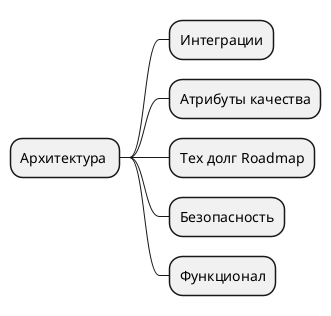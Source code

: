 @startmindmap (id=arch.criteria)

* Архитектура 
	* Интеграции
	* Атрибуты качества
	* Тех долг Roadmap
	* Безопасность
	* Функционал
	
@endmindmap